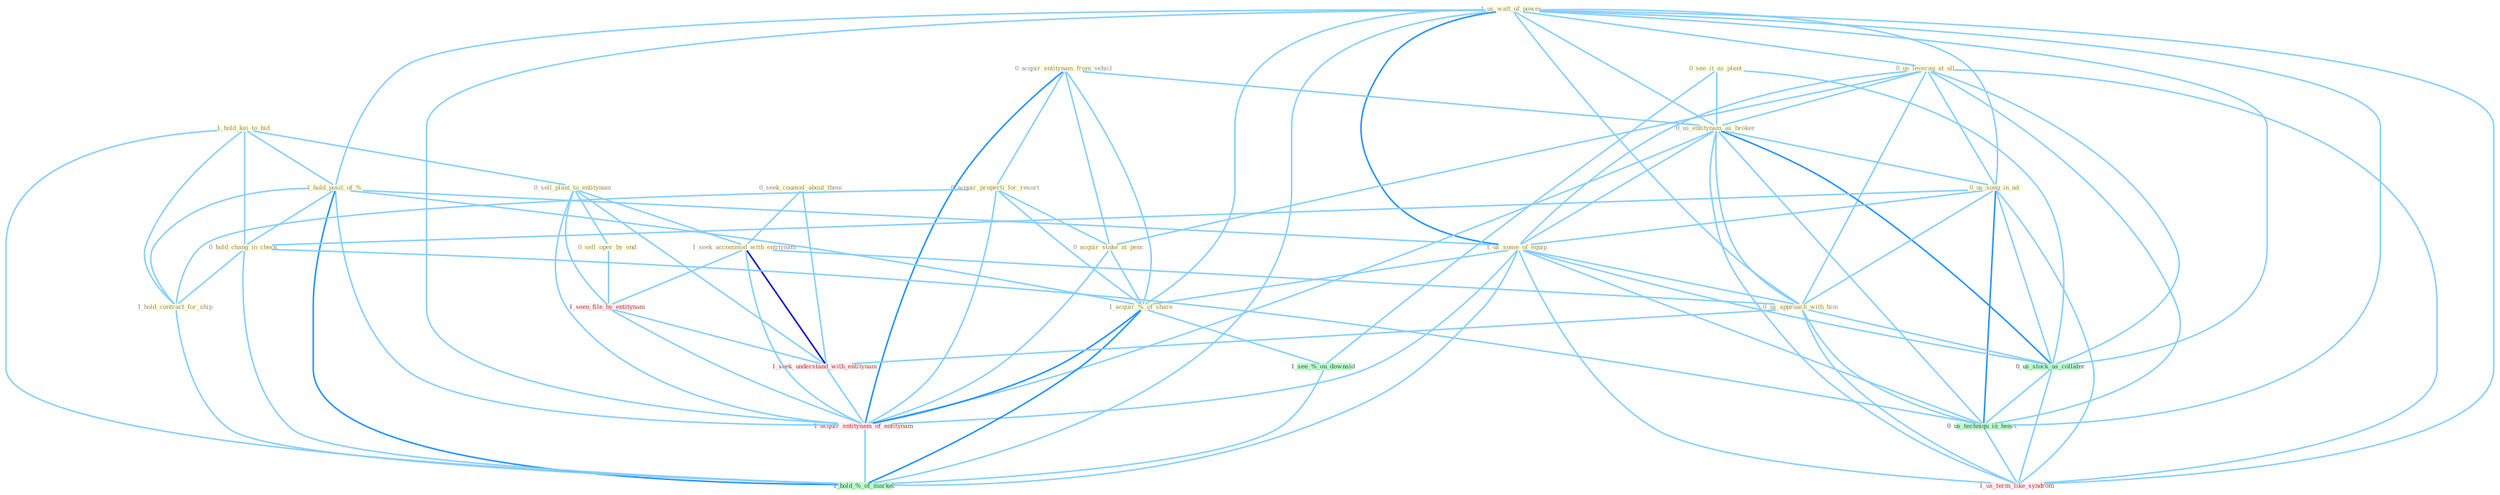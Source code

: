 Graph G{ 
    node
    [shape=polygon,style=filled,width=.5,height=.06,color="#BDFCC9",fixedsize=true,fontsize=4,
    fontcolor="#2f4f4f"];
    {node
    [color="#ffffe0", fontcolor="#8b7d6b"] "1_us_watt_of_power " "1_hold_kei_to_bid " "0_us_leverag_at_all " "0_acquir_entitynam_from_vehicl " "0_sell_plant_to_entitynam " "0_seek_counsel_about_them " "0_see_it_as_plant " "1_seek_accommod_with_entitynam " "0_us_entitynam_as_broker " "0_sell_oper_by_end " "1_hold_posit_of_% " "0_us_song_in_ad " "0_hold_chang_in_check " "0_acquir_properti_for_resort " "1_us_some_of_equip " "1_hold_contract_for_ship " "0_acquir_stake_at_penc " "1_acquir_%_of_share " "0_us_approach_with_him "}
{node [color="#fff0f5", fontcolor="#b22222"] "1_seen_file_by_entitynam " "1_seek_understand_with_entitynam " "1_acquir_entitynam_of_entitynam " "1_us_term_like_syndrom "}
edge [color="#B0E2FF"];

	"1_us_watt_of_power " -- "0_us_leverag_at_all " [w="1", color="#87cefa" ];
	"1_us_watt_of_power " -- "0_us_entitynam_as_broker " [w="1", color="#87cefa" ];
	"1_us_watt_of_power " -- "1_hold_posit_of_% " [w="1", color="#87cefa" ];
	"1_us_watt_of_power " -- "0_us_song_in_ad " [w="1", color="#87cefa" ];
	"1_us_watt_of_power " -- "1_us_some_of_equip " [w="2", color="#1e90ff" , len=0.8];
	"1_us_watt_of_power " -- "1_acquir_%_of_share " [w="1", color="#87cefa" ];
	"1_us_watt_of_power " -- "0_us_approach_with_him " [w="1", color="#87cefa" ];
	"1_us_watt_of_power " -- "0_us_stock_as_collater " [w="1", color="#87cefa" ];
	"1_us_watt_of_power " -- "1_acquir_entitynam_of_entitynam " [w="1", color="#87cefa" ];
	"1_us_watt_of_power " -- "0_us_techniqu_in_heart " [w="1", color="#87cefa" ];
	"1_us_watt_of_power " -- "1_us_term_like_syndrom " [w="1", color="#87cefa" ];
	"1_us_watt_of_power " -- "1_hold_%_of_market " [w="1", color="#87cefa" ];
	"1_hold_kei_to_bid " -- "0_sell_plant_to_entitynam " [w="1", color="#87cefa" ];
	"1_hold_kei_to_bid " -- "1_hold_posit_of_% " [w="1", color="#87cefa" ];
	"1_hold_kei_to_bid " -- "0_hold_chang_in_check " [w="1", color="#87cefa" ];
	"1_hold_kei_to_bid " -- "1_hold_contract_for_ship " [w="1", color="#87cefa" ];
	"1_hold_kei_to_bid " -- "1_hold_%_of_market " [w="1", color="#87cefa" ];
	"0_us_leverag_at_all " -- "0_us_entitynam_as_broker " [w="1", color="#87cefa" ];
	"0_us_leverag_at_all " -- "0_us_song_in_ad " [w="1", color="#87cefa" ];
	"0_us_leverag_at_all " -- "1_us_some_of_equip " [w="1", color="#87cefa" ];
	"0_us_leverag_at_all " -- "0_acquir_stake_at_penc " [w="1", color="#87cefa" ];
	"0_us_leverag_at_all " -- "0_us_approach_with_him " [w="1", color="#87cefa" ];
	"0_us_leverag_at_all " -- "0_us_stock_as_collater " [w="1", color="#87cefa" ];
	"0_us_leverag_at_all " -- "0_us_techniqu_in_heart " [w="1", color="#87cefa" ];
	"0_us_leverag_at_all " -- "1_us_term_like_syndrom " [w="1", color="#87cefa" ];
	"0_acquir_entitynam_from_vehicl " -- "0_us_entitynam_as_broker " [w="1", color="#87cefa" ];
	"0_acquir_entitynam_from_vehicl " -- "0_acquir_properti_for_resort " [w="1", color="#87cefa" ];
	"0_acquir_entitynam_from_vehicl " -- "0_acquir_stake_at_penc " [w="1", color="#87cefa" ];
	"0_acquir_entitynam_from_vehicl " -- "1_acquir_%_of_share " [w="1", color="#87cefa" ];
	"0_acquir_entitynam_from_vehicl " -- "1_acquir_entitynam_of_entitynam " [w="2", color="#1e90ff" , len=0.8];
	"0_sell_plant_to_entitynam " -- "1_seek_accommod_with_entitynam " [w="1", color="#87cefa" ];
	"0_sell_plant_to_entitynam " -- "0_sell_oper_by_end " [w="1", color="#87cefa" ];
	"0_sell_plant_to_entitynam " -- "1_seen_file_by_entitynam " [w="1", color="#87cefa" ];
	"0_sell_plant_to_entitynam " -- "1_seek_understand_with_entitynam " [w="1", color="#87cefa" ];
	"0_sell_plant_to_entitynam " -- "1_acquir_entitynam_of_entitynam " [w="1", color="#87cefa" ];
	"0_seek_counsel_about_them " -- "1_seek_accommod_with_entitynam " [w="1", color="#87cefa" ];
	"0_seek_counsel_about_them " -- "1_seek_understand_with_entitynam " [w="1", color="#87cefa" ];
	"0_see_it_as_plant " -- "0_us_entitynam_as_broker " [w="1", color="#87cefa" ];
	"0_see_it_as_plant " -- "0_us_stock_as_collater " [w="1", color="#87cefa" ];
	"0_see_it_as_plant " -- "1_see_%_on_downsid " [w="1", color="#87cefa" ];
	"1_seek_accommod_with_entitynam " -- "0_us_approach_with_him " [w="1", color="#87cefa" ];
	"1_seek_accommod_with_entitynam " -- "1_seen_file_by_entitynam " [w="1", color="#87cefa" ];
	"1_seek_accommod_with_entitynam " -- "1_seek_understand_with_entitynam " [w="3", color="#0000cd" , len=0.6];
	"1_seek_accommod_with_entitynam " -- "1_acquir_entitynam_of_entitynam " [w="1", color="#87cefa" ];
	"0_us_entitynam_as_broker " -- "0_us_song_in_ad " [w="1", color="#87cefa" ];
	"0_us_entitynam_as_broker " -- "1_us_some_of_equip " [w="1", color="#87cefa" ];
	"0_us_entitynam_as_broker " -- "0_us_approach_with_him " [w="1", color="#87cefa" ];
	"0_us_entitynam_as_broker " -- "0_us_stock_as_collater " [w="2", color="#1e90ff" , len=0.8];
	"0_us_entitynam_as_broker " -- "1_acquir_entitynam_of_entitynam " [w="1", color="#87cefa" ];
	"0_us_entitynam_as_broker " -- "0_us_techniqu_in_heart " [w="1", color="#87cefa" ];
	"0_us_entitynam_as_broker " -- "1_us_term_like_syndrom " [w="1", color="#87cefa" ];
	"0_sell_oper_by_end " -- "1_seen_file_by_entitynam " [w="1", color="#87cefa" ];
	"1_hold_posit_of_% " -- "0_hold_chang_in_check " [w="1", color="#87cefa" ];
	"1_hold_posit_of_% " -- "1_us_some_of_equip " [w="1", color="#87cefa" ];
	"1_hold_posit_of_% " -- "1_hold_contract_for_ship " [w="1", color="#87cefa" ];
	"1_hold_posit_of_% " -- "1_acquir_%_of_share " [w="1", color="#87cefa" ];
	"1_hold_posit_of_% " -- "1_acquir_entitynam_of_entitynam " [w="1", color="#87cefa" ];
	"1_hold_posit_of_% " -- "1_hold_%_of_market " [w="2", color="#1e90ff" , len=0.8];
	"0_us_song_in_ad " -- "0_hold_chang_in_check " [w="1", color="#87cefa" ];
	"0_us_song_in_ad " -- "1_us_some_of_equip " [w="1", color="#87cefa" ];
	"0_us_song_in_ad " -- "0_us_approach_with_him " [w="1", color="#87cefa" ];
	"0_us_song_in_ad " -- "0_us_stock_as_collater " [w="1", color="#87cefa" ];
	"0_us_song_in_ad " -- "0_us_techniqu_in_heart " [w="2", color="#1e90ff" , len=0.8];
	"0_us_song_in_ad " -- "1_us_term_like_syndrom " [w="1", color="#87cefa" ];
	"0_hold_chang_in_check " -- "1_hold_contract_for_ship " [w="1", color="#87cefa" ];
	"0_hold_chang_in_check " -- "0_us_techniqu_in_heart " [w="1", color="#87cefa" ];
	"0_hold_chang_in_check " -- "1_hold_%_of_market " [w="1", color="#87cefa" ];
	"0_acquir_properti_for_resort " -- "1_hold_contract_for_ship " [w="1", color="#87cefa" ];
	"0_acquir_properti_for_resort " -- "0_acquir_stake_at_penc " [w="1", color="#87cefa" ];
	"0_acquir_properti_for_resort " -- "1_acquir_%_of_share " [w="1", color="#87cefa" ];
	"0_acquir_properti_for_resort " -- "1_acquir_entitynam_of_entitynam " [w="1", color="#87cefa" ];
	"1_us_some_of_equip " -- "1_acquir_%_of_share " [w="1", color="#87cefa" ];
	"1_us_some_of_equip " -- "0_us_approach_with_him " [w="1", color="#87cefa" ];
	"1_us_some_of_equip " -- "0_us_stock_as_collater " [w="1", color="#87cefa" ];
	"1_us_some_of_equip " -- "1_acquir_entitynam_of_entitynam " [w="1", color="#87cefa" ];
	"1_us_some_of_equip " -- "0_us_techniqu_in_heart " [w="1", color="#87cefa" ];
	"1_us_some_of_equip " -- "1_us_term_like_syndrom " [w="1", color="#87cefa" ];
	"1_us_some_of_equip " -- "1_hold_%_of_market " [w="1", color="#87cefa" ];
	"1_hold_contract_for_ship " -- "1_hold_%_of_market " [w="1", color="#87cefa" ];
	"0_acquir_stake_at_penc " -- "1_acquir_%_of_share " [w="1", color="#87cefa" ];
	"0_acquir_stake_at_penc " -- "1_acquir_entitynam_of_entitynam " [w="1", color="#87cefa" ];
	"1_acquir_%_of_share " -- "1_acquir_entitynam_of_entitynam " [w="2", color="#1e90ff" , len=0.8];
	"1_acquir_%_of_share " -- "1_see_%_on_downsid " [w="1", color="#87cefa" ];
	"1_acquir_%_of_share " -- "1_hold_%_of_market " [w="2", color="#1e90ff" , len=0.8];
	"0_us_approach_with_him " -- "0_us_stock_as_collater " [w="1", color="#87cefa" ];
	"0_us_approach_with_him " -- "1_seek_understand_with_entitynam " [w="1", color="#87cefa" ];
	"0_us_approach_with_him " -- "0_us_techniqu_in_heart " [w="1", color="#87cefa" ];
	"0_us_approach_with_him " -- "1_us_term_like_syndrom " [w="1", color="#87cefa" ];
	"1_seen_file_by_entitynam " -- "1_seek_understand_with_entitynam " [w="1", color="#87cefa" ];
	"1_seen_file_by_entitynam " -- "1_acquir_entitynam_of_entitynam " [w="1", color="#87cefa" ];
	"0_us_stock_as_collater " -- "0_us_techniqu_in_heart " [w="1", color="#87cefa" ];
	"0_us_stock_as_collater " -- "1_us_term_like_syndrom " [w="1", color="#87cefa" ];
	"1_seek_understand_with_entitynam " -- "1_acquir_entitynam_of_entitynam " [w="1", color="#87cefa" ];
	"1_acquir_entitynam_of_entitynam " -- "1_hold_%_of_market " [w="1", color="#87cefa" ];
	"0_us_techniqu_in_heart " -- "1_us_term_like_syndrom " [w="1", color="#87cefa" ];
	"1_see_%_on_downsid " -- "1_hold_%_of_market " [w="1", color="#87cefa" ];
}